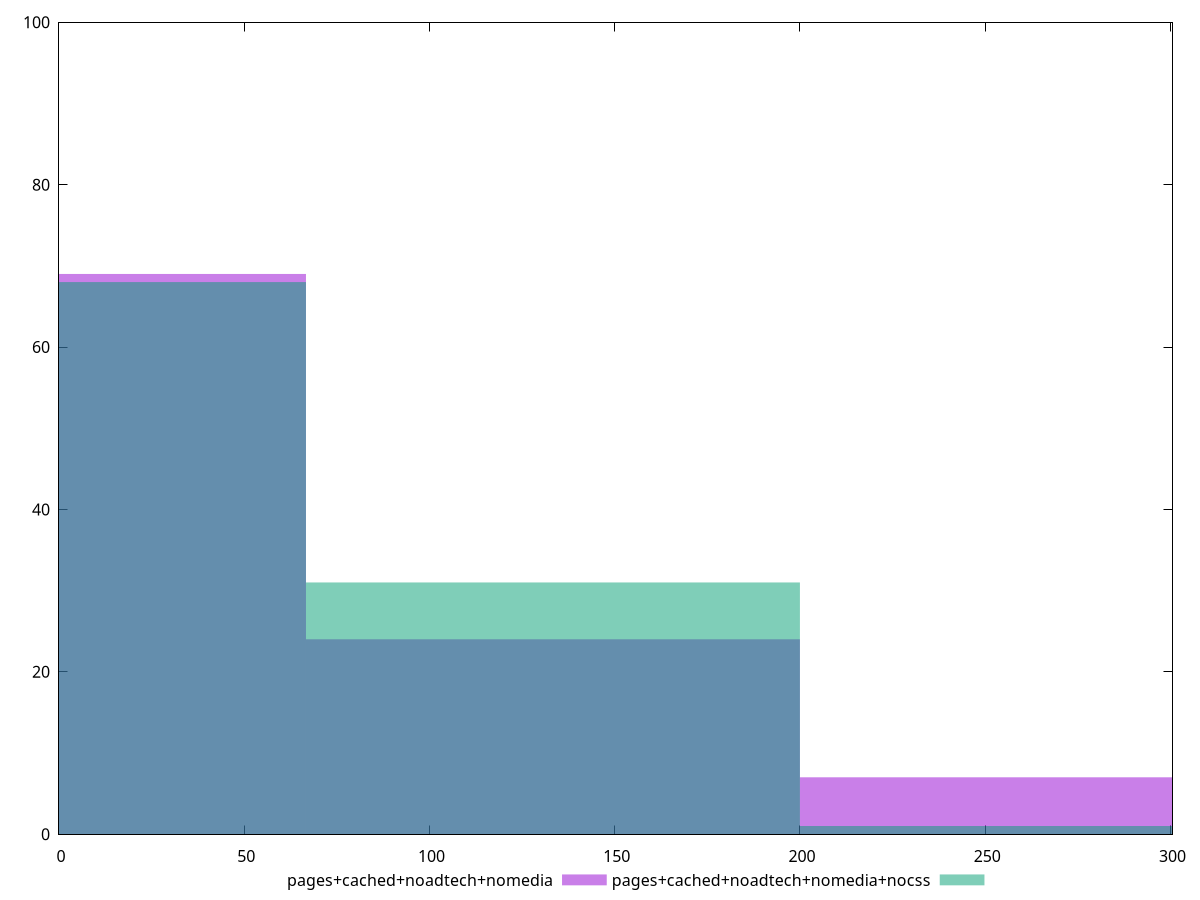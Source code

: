 reset

$pagesCachedNoadtechNomedia <<EOF
266.6439688372536 7
0 69
133.3219844186268 24
EOF

$pagesCachedNoadtechNomediaNocss <<EOF
266.6439688372536 1
0 68
133.3219844186268 31
EOF

set key outside below
set boxwidth 133.3219844186268
set xrange [0:300.548]
set yrange [0:100]
set trange [0:100]
set style fill transparent solid 0.5 noborder
set terminal svg size 640, 500 enhanced background rgb 'white'
set output "report_00018_2021-02-10T15-25-16.877Z/uses-rel-preconnect/comparison/histogram/3_vs_4.svg"

plot $pagesCachedNoadtechNomedia title "pages+cached+noadtech+nomedia" with boxes, \
     $pagesCachedNoadtechNomediaNocss title "pages+cached+noadtech+nomedia+nocss" with boxes

reset
